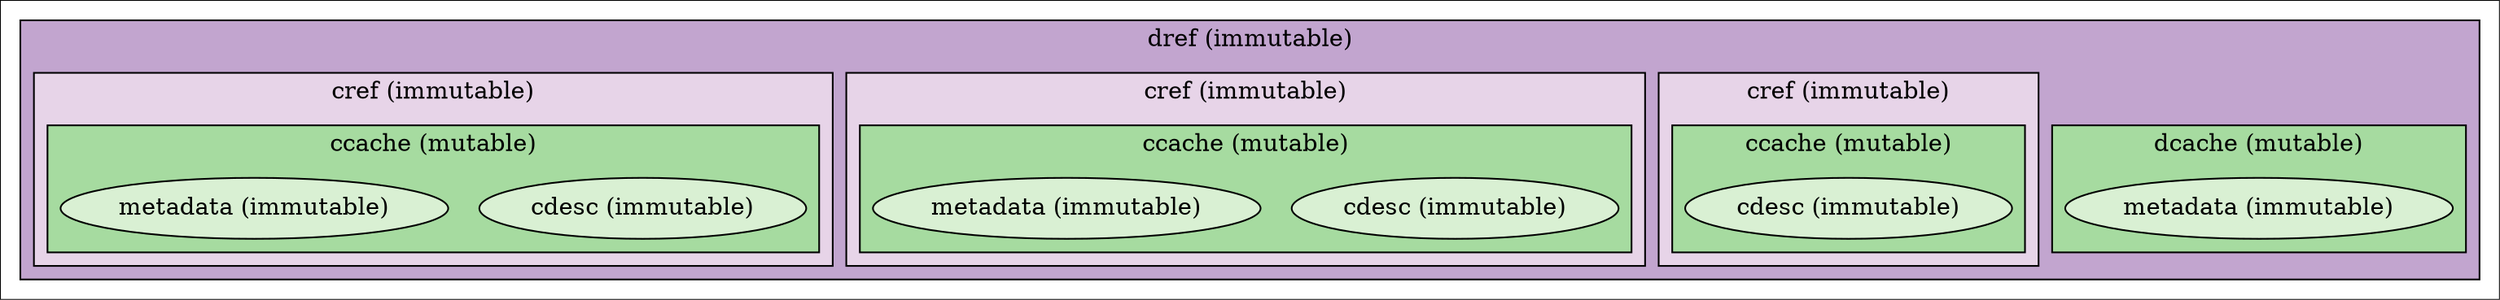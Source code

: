 digraph dref {
	colorscheme="prgn9";
	node [colorscheme="prgn9", style="filled", fillcolor=6];
	style="filled";
	subgraph cluster_dobjref {
		label="dref (immutable)";
		fillcolor=3;

		subgraph cluster_dcache {
			label="dcache (mutable)";
			fillcolor=7;
			m1[label="metadata (immutable)"];
		}

		subgraph cluster_cref1 {
			label="cref (immutable)";
			fillcolor=4;
			subgraph cluster_ccache1 {
				label="ccache (mutable)";
				fillcolor=7;
				d1[label="cdesc (immutable)"];
				m1[label="metadata (immutable)"];
			}

		}

		subgraph cluster_cref2 {
			label="cref (immutable)";
			fillcolor=4;
			subgraph cluster_ccache2 {
				label="ccache (mutable)";
				fillcolor=7;
				d2[label="cdesc (immutable)"];
				m2[label="metadata (immutable)"];
			}

		}

		subgraph cluster_cref3 {
			label="cref (immutable)";
			fillcolor=4;
			subgraph cluster_ccache3 {
				label="ccache (mutable)";
				fillcolor=7;
				d3[label="cdesc (immutable)"];
				m3[label="metadata (immutable)"];
			}

		}
	}
}
